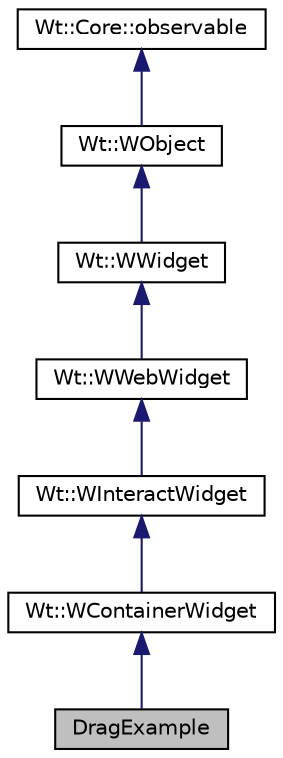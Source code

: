 digraph "DragExample"
{
 // LATEX_PDF_SIZE
  edge [fontname="Helvetica",fontsize="10",labelfontname="Helvetica",labelfontsize="10"];
  node [fontname="Helvetica",fontsize="10",shape=record];
  Node1 [label="DragExample",height=0.2,width=0.4,color="black", fillcolor="grey75", style="filled", fontcolor="black",tooltip="Class demonstrating drag and drop in Wt."];
  Node2 -> Node1 [dir="back",color="midnightblue",fontsize="10",style="solid"];
  Node2 [label="Wt::WContainerWidget",height=0.2,width=0.4,color="black", fillcolor="white", style="filled",URL="$classWt_1_1WContainerWidget.html",tooltip="A widget that holds and manages child widgets."];
  Node3 -> Node2 [dir="back",color="midnightblue",fontsize="10",style="solid"];
  Node3 [label="Wt::WInteractWidget",height=0.2,width=0.4,color="black", fillcolor="white", style="filled",URL="$classWt_1_1WInteractWidget.html",tooltip="An abstract widget that can receive user-interface interaction."];
  Node4 -> Node3 [dir="back",color="midnightblue",fontsize="10",style="solid"];
  Node4 [label="Wt::WWebWidget",height=0.2,width=0.4,color="black", fillcolor="white", style="filled",URL="$classWt_1_1WWebWidget.html",tooltip="A base class for widgets with an HTML counterpart."];
  Node5 -> Node4 [dir="back",color="midnightblue",fontsize="10",style="solid"];
  Node5 [label="Wt::WWidget",height=0.2,width=0.4,color="black", fillcolor="white", style="filled",URL="$classWt_1_1WWidget.html",tooltip="The abstract base class for a user-interface component."];
  Node6 -> Node5 [dir="back",color="midnightblue",fontsize="10",style="solid"];
  Node6 [label="Wt::WObject",height=0.2,width=0.4,color="black", fillcolor="white", style="filled",URL="$classWt_1_1WObject.html",tooltip="A base class for objects that participate in the signal/slot system."];
  Node7 -> Node6 [dir="back",color="midnightblue",fontsize="10",style="solid"];
  Node7 [label="Wt::Core::observable",height=0.2,width=0.4,color="black", fillcolor="white", style="filled",URL="$classWt_1_1Core_1_1observable.html",tooltip="A base class for objects whose life-time can be tracked."];
}

